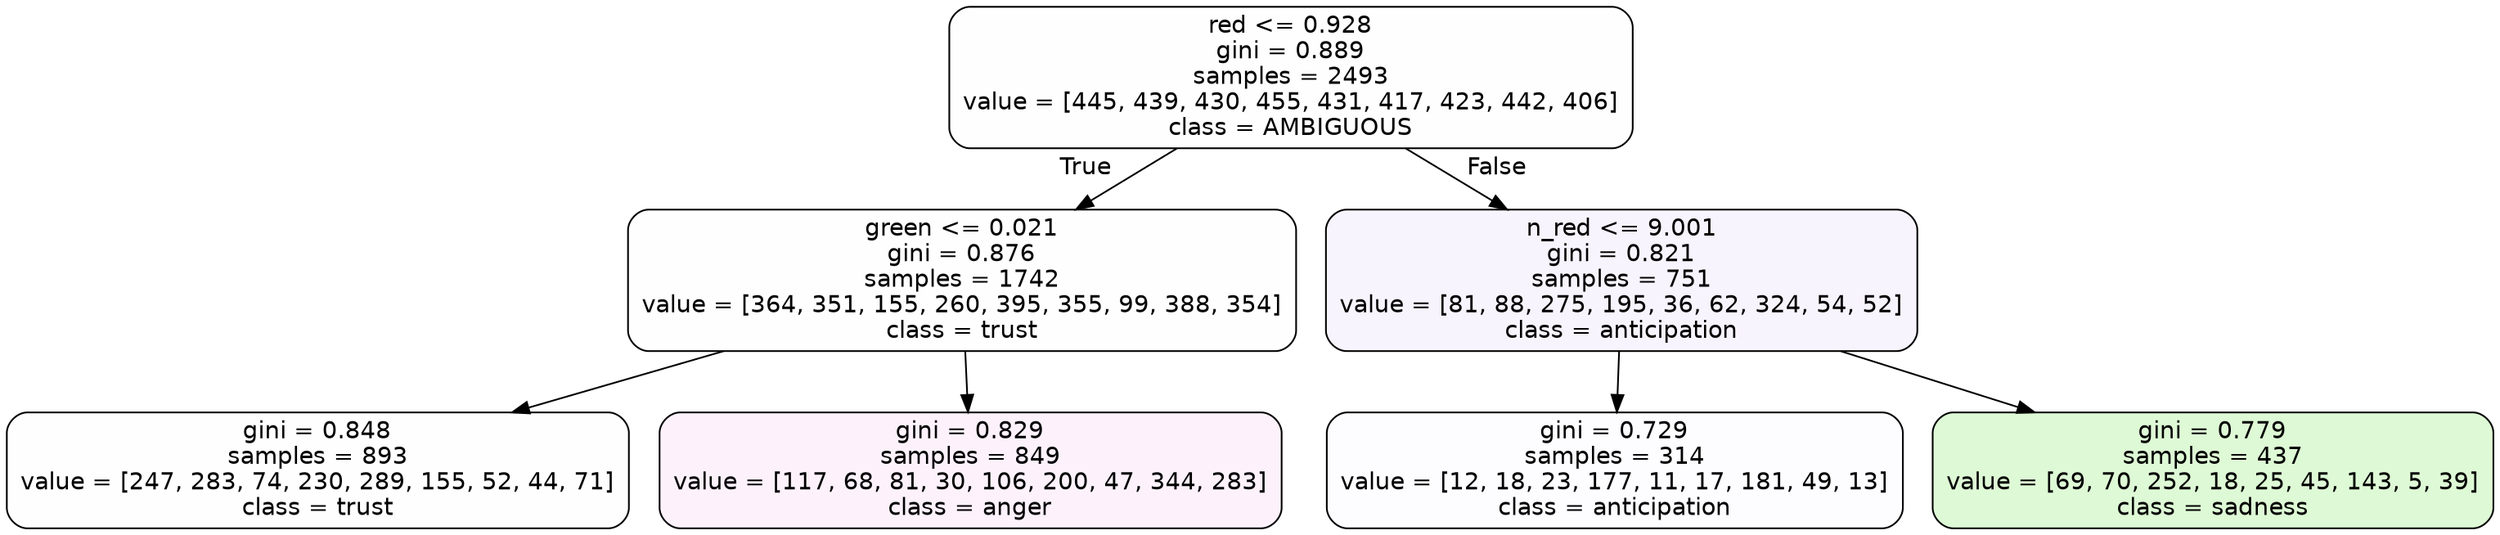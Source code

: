 digraph Tree {
node [shape=box, style="filled, rounded", color="black", fontname=helvetica] ;
edge [fontname=helvetica] ;
0 [label="red <= 0.928\ngini = 0.889\nsamples = 2493\nvalue = [445, 439, 430, 455, 431, 417, 423, 442, 406]\nclass = AMBIGUOUS", fillcolor="#39e58101"] ;
1 [label="green <= 0.021\ngini = 0.876\nsamples = 1742\nvalue = [364, 351, 155, 260, 395, 355, 99, 388, 354]\nclass = trust", fillcolor="#39d7e501"] ;
0 -> 1 [labeldistance=2.5, labelangle=45, headlabel="True"] ;
2 [label="gini = 0.848\nsamples = 893\nvalue = [247, 283, 74, 230, 289, 155, 52, 44, 71]\nclass = trust", fillcolor="#39d7e501"] ;
1 -> 2 ;
3 [label="gini = 0.829\nsamples = 849\nvalue = [117, 68, 81, 30, 106, 200, 47, 344, 283]\nclass = anger", fillcolor="#e539d710"] ;
1 -> 3 ;
4 [label="n_red <= 9.001\ngini = 0.821\nsamples = 751\nvalue = [81, 88, 275, 195, 36, 62, 324, 54, 52]\nclass = anticipation", fillcolor="#8139e50e"] ;
0 -> 4 [labeldistance=2.5, labelangle=-45, headlabel="False"] ;
5 [label="gini = 0.729\nsamples = 314\nvalue = [12, 18, 23, 177, 11, 17, 181, 49, 13]\nclass = anticipation", fillcolor="#8139e503"] ;
4 -> 5 ;
6 [label="gini = 0.779\nsamples = 437\nvalue = [69, 70, 252, 18, 25, 45, 143, 5, 39]\nclass = sadness", fillcolor="#64e53935"] ;
4 -> 6 ;
}